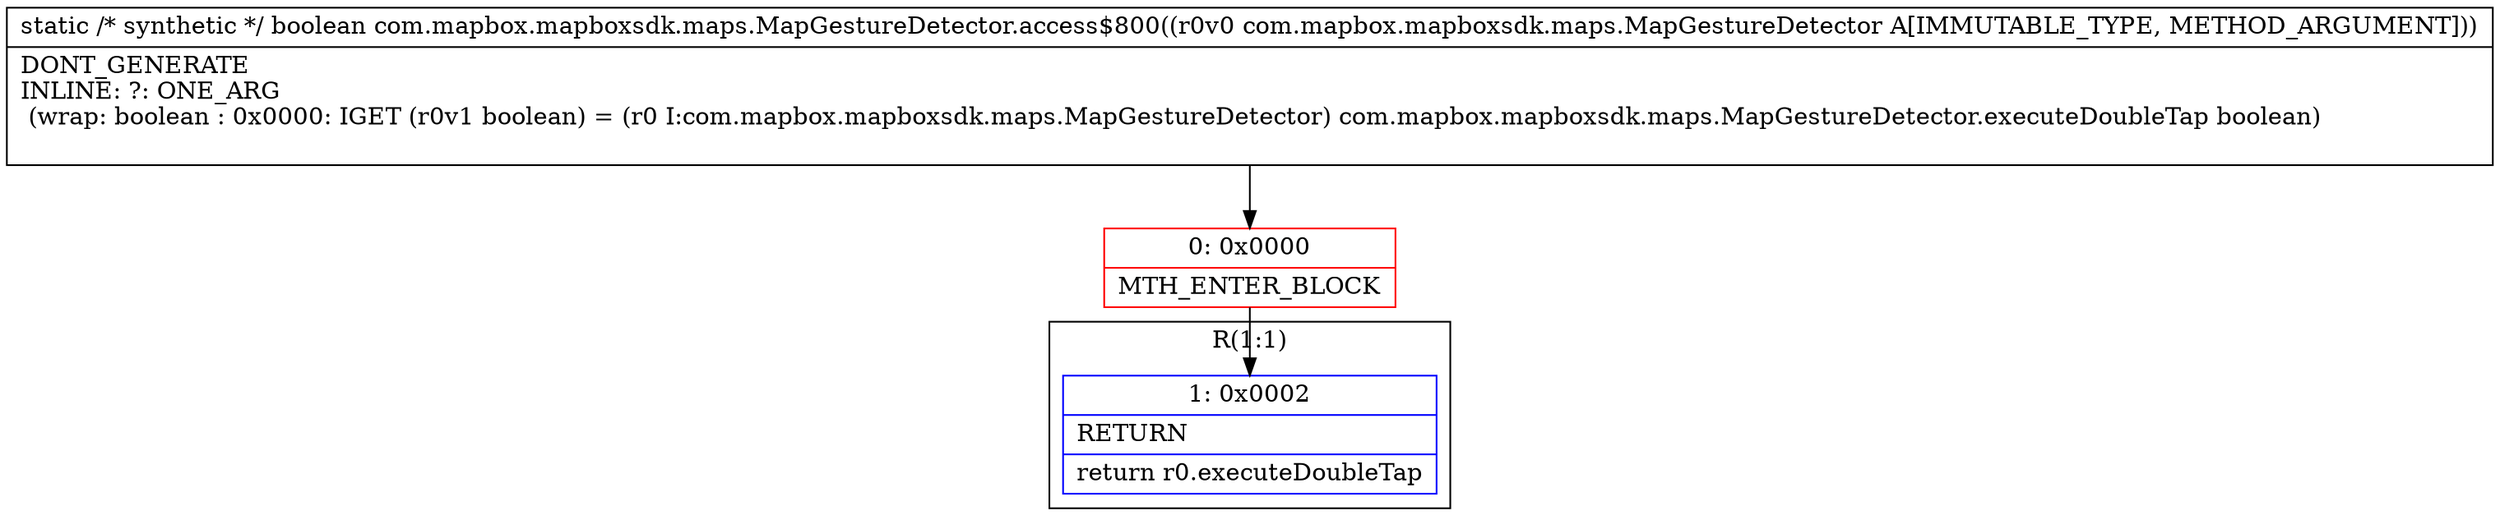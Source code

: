 digraph "CFG forcom.mapbox.mapboxsdk.maps.MapGestureDetector.access$800(Lcom\/mapbox\/mapboxsdk\/maps\/MapGestureDetector;)Z" {
subgraph cluster_Region_690669642 {
label = "R(1:1)";
node [shape=record,color=blue];
Node_1 [shape=record,label="{1\:\ 0x0002|RETURN\l|return r0.executeDoubleTap\l}"];
}
Node_0 [shape=record,color=red,label="{0\:\ 0x0000|MTH_ENTER_BLOCK\l}"];
MethodNode[shape=record,label="{static \/* synthetic *\/ boolean com.mapbox.mapboxsdk.maps.MapGestureDetector.access$800((r0v0 com.mapbox.mapboxsdk.maps.MapGestureDetector A[IMMUTABLE_TYPE, METHOD_ARGUMENT]))  | DONT_GENERATE\lINLINE: ?: ONE_ARG  \l  (wrap: boolean : 0x0000: IGET  (r0v1 boolean) = (r0 I:com.mapbox.mapboxsdk.maps.MapGestureDetector) com.mapbox.mapboxsdk.maps.MapGestureDetector.executeDoubleTap boolean)\l\l}"];
MethodNode -> Node_0;
Node_0 -> Node_1;
}

